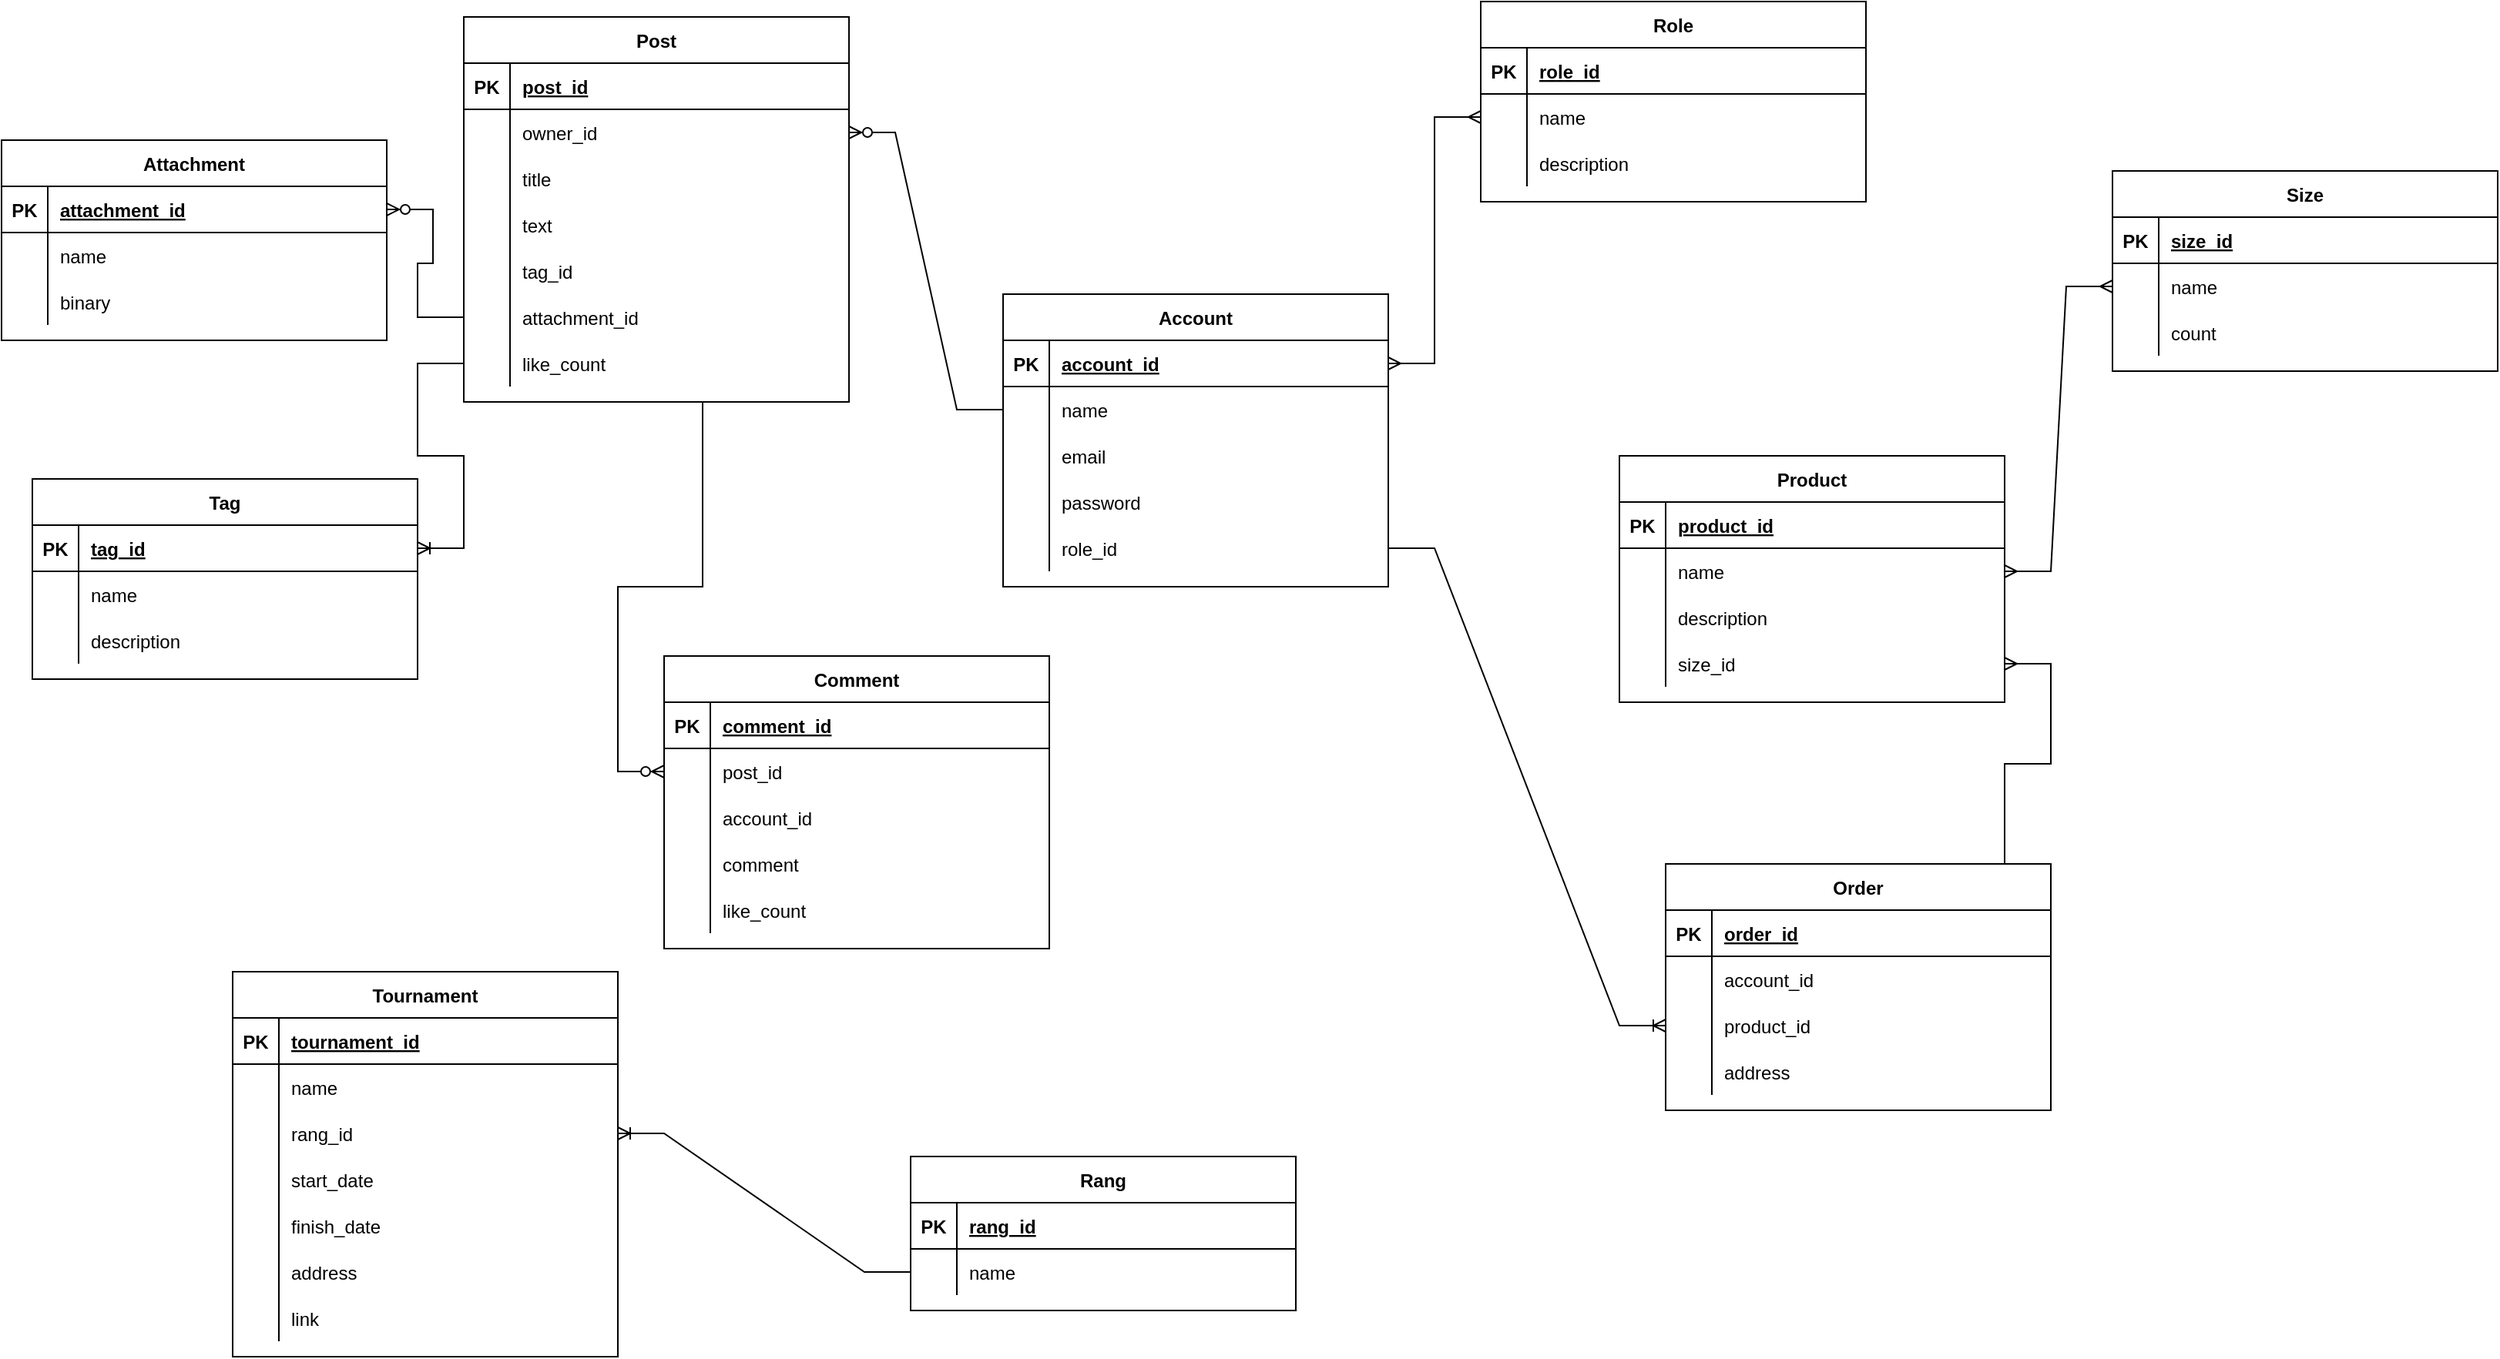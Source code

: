<mxfile version="28.2.5">
  <diagram id="R2lEEEUBdFMjLlhIrx00" name="Page-1">
    <mxGraphModel dx="1645" dy="1590" grid="1" gridSize="10" guides="1" tooltips="1" connect="1" arrows="1" fold="1" page="1" pageScale="1" pageWidth="850" pageHeight="1100" math="0" shadow="0" extFonts="Permanent Marker^https://fonts.googleapis.com/css?family=Permanent+Marker">
      <root>
        <mxCell id="0" />
        <mxCell id="1" parent="0" />
        <mxCell id="_VSfDtJohR_kIlDMAD0G-156" value="Post" style="shape=table;startSize=30;container=1;collapsible=1;childLayout=tableLayout;fixedRows=1;rowLines=0;fontStyle=1;align=center;resizeLast=1;" vertex="1" parent="1">
          <mxGeometry x="1580" y="160" width="250" height="250" as="geometry" />
        </mxCell>
        <mxCell id="_VSfDtJohR_kIlDMAD0G-157" value="" style="shape=partialRectangle;collapsible=0;dropTarget=0;pointerEvents=0;fillColor=none;points=[[0,0.5],[1,0.5]];portConstraint=eastwest;top=0;left=0;right=0;bottom=1;" vertex="1" parent="_VSfDtJohR_kIlDMAD0G-156">
          <mxGeometry y="30" width="250" height="30" as="geometry" />
        </mxCell>
        <mxCell id="_VSfDtJohR_kIlDMAD0G-158" value="PK" style="shape=partialRectangle;overflow=hidden;connectable=0;fillColor=none;top=0;left=0;bottom=0;right=0;fontStyle=1;" vertex="1" parent="_VSfDtJohR_kIlDMAD0G-157">
          <mxGeometry width="30" height="30" as="geometry">
            <mxRectangle width="30" height="30" as="alternateBounds" />
          </mxGeometry>
        </mxCell>
        <mxCell id="_VSfDtJohR_kIlDMAD0G-159" value="post_id" style="shape=partialRectangle;overflow=hidden;connectable=0;fillColor=none;top=0;left=0;bottom=0;right=0;align=left;spacingLeft=6;fontStyle=5;" vertex="1" parent="_VSfDtJohR_kIlDMAD0G-157">
          <mxGeometry x="30" width="220" height="30" as="geometry">
            <mxRectangle width="220" height="30" as="alternateBounds" />
          </mxGeometry>
        </mxCell>
        <mxCell id="_VSfDtJohR_kIlDMAD0G-160" value="" style="shape=partialRectangle;collapsible=0;dropTarget=0;pointerEvents=0;fillColor=none;points=[[0,0.5],[1,0.5]];portConstraint=eastwest;top=0;left=0;right=0;bottom=0;" vertex="1" parent="_VSfDtJohR_kIlDMAD0G-156">
          <mxGeometry y="60" width="250" height="30" as="geometry" />
        </mxCell>
        <mxCell id="_VSfDtJohR_kIlDMAD0G-161" value="" style="shape=partialRectangle;overflow=hidden;connectable=0;fillColor=none;top=0;left=0;bottom=0;right=0;" vertex="1" parent="_VSfDtJohR_kIlDMAD0G-160">
          <mxGeometry width="30" height="30" as="geometry">
            <mxRectangle width="30" height="30" as="alternateBounds" />
          </mxGeometry>
        </mxCell>
        <mxCell id="_VSfDtJohR_kIlDMAD0G-162" value="owner_id" style="shape=partialRectangle;overflow=hidden;connectable=0;fillColor=none;top=0;left=0;bottom=0;right=0;align=left;spacingLeft=6;" vertex="1" parent="_VSfDtJohR_kIlDMAD0G-160">
          <mxGeometry x="30" width="220" height="30" as="geometry">
            <mxRectangle width="220" height="30" as="alternateBounds" />
          </mxGeometry>
        </mxCell>
        <mxCell id="_VSfDtJohR_kIlDMAD0G-163" style="shape=partialRectangle;collapsible=0;dropTarget=0;pointerEvents=0;fillColor=none;points=[[0,0.5],[1,0.5]];portConstraint=eastwest;top=0;left=0;right=0;bottom=0;" vertex="1" parent="_VSfDtJohR_kIlDMAD0G-156">
          <mxGeometry y="90" width="250" height="30" as="geometry" />
        </mxCell>
        <mxCell id="_VSfDtJohR_kIlDMAD0G-164" style="shape=partialRectangle;overflow=hidden;connectable=0;fillColor=none;top=0;left=0;bottom=0;right=0;" vertex="1" parent="_VSfDtJohR_kIlDMAD0G-163">
          <mxGeometry width="30" height="30" as="geometry">
            <mxRectangle width="30" height="30" as="alternateBounds" />
          </mxGeometry>
        </mxCell>
        <mxCell id="_VSfDtJohR_kIlDMAD0G-165" value="title" style="shape=partialRectangle;overflow=hidden;connectable=0;fillColor=none;top=0;left=0;bottom=0;right=0;align=left;spacingLeft=6;" vertex="1" parent="_VSfDtJohR_kIlDMAD0G-163">
          <mxGeometry x="30" width="220" height="30" as="geometry">
            <mxRectangle width="220" height="30" as="alternateBounds" />
          </mxGeometry>
        </mxCell>
        <mxCell id="_VSfDtJohR_kIlDMAD0G-166" style="shape=partialRectangle;collapsible=0;dropTarget=0;pointerEvents=0;fillColor=none;points=[[0,0.5],[1,0.5]];portConstraint=eastwest;top=0;left=0;right=0;bottom=0;" vertex="1" parent="_VSfDtJohR_kIlDMAD0G-156">
          <mxGeometry y="120" width="250" height="30" as="geometry" />
        </mxCell>
        <mxCell id="_VSfDtJohR_kIlDMAD0G-167" style="shape=partialRectangle;overflow=hidden;connectable=0;fillColor=none;top=0;left=0;bottom=0;right=0;" vertex="1" parent="_VSfDtJohR_kIlDMAD0G-166">
          <mxGeometry width="30" height="30" as="geometry">
            <mxRectangle width="30" height="30" as="alternateBounds" />
          </mxGeometry>
        </mxCell>
        <mxCell id="_VSfDtJohR_kIlDMAD0G-168" value="text" style="shape=partialRectangle;overflow=hidden;connectable=0;fillColor=none;top=0;left=0;bottom=0;right=0;align=left;spacingLeft=6;" vertex="1" parent="_VSfDtJohR_kIlDMAD0G-166">
          <mxGeometry x="30" width="220" height="30" as="geometry">
            <mxRectangle width="220" height="30" as="alternateBounds" />
          </mxGeometry>
        </mxCell>
        <mxCell id="_VSfDtJohR_kIlDMAD0G-169" style="shape=partialRectangle;collapsible=0;dropTarget=0;pointerEvents=0;fillColor=none;points=[[0,0.5],[1,0.5]];portConstraint=eastwest;top=0;left=0;right=0;bottom=0;" vertex="1" parent="_VSfDtJohR_kIlDMAD0G-156">
          <mxGeometry y="150" width="250" height="30" as="geometry" />
        </mxCell>
        <mxCell id="_VSfDtJohR_kIlDMAD0G-170" style="shape=partialRectangle;overflow=hidden;connectable=0;fillColor=none;top=0;left=0;bottom=0;right=0;" vertex="1" parent="_VSfDtJohR_kIlDMAD0G-169">
          <mxGeometry width="30" height="30" as="geometry">
            <mxRectangle width="30" height="30" as="alternateBounds" />
          </mxGeometry>
        </mxCell>
        <mxCell id="_VSfDtJohR_kIlDMAD0G-171" value="tag_id" style="shape=partialRectangle;overflow=hidden;connectable=0;fillColor=none;top=0;left=0;bottom=0;right=0;align=left;spacingLeft=6;" vertex="1" parent="_VSfDtJohR_kIlDMAD0G-169">
          <mxGeometry x="30" width="220" height="30" as="geometry">
            <mxRectangle width="220" height="30" as="alternateBounds" />
          </mxGeometry>
        </mxCell>
        <mxCell id="_VSfDtJohR_kIlDMAD0G-172" style="shape=partialRectangle;collapsible=0;dropTarget=0;pointerEvents=0;fillColor=none;points=[[0,0.5],[1,0.5]];portConstraint=eastwest;top=0;left=0;right=0;bottom=0;" vertex="1" parent="_VSfDtJohR_kIlDMAD0G-156">
          <mxGeometry y="180" width="250" height="30" as="geometry" />
        </mxCell>
        <mxCell id="_VSfDtJohR_kIlDMAD0G-173" style="shape=partialRectangle;overflow=hidden;connectable=0;fillColor=none;top=0;left=0;bottom=0;right=0;" vertex="1" parent="_VSfDtJohR_kIlDMAD0G-172">
          <mxGeometry width="30" height="30" as="geometry">
            <mxRectangle width="30" height="30" as="alternateBounds" />
          </mxGeometry>
        </mxCell>
        <mxCell id="_VSfDtJohR_kIlDMAD0G-174" value="attachment_id" style="shape=partialRectangle;overflow=hidden;connectable=0;fillColor=none;top=0;left=0;bottom=0;right=0;align=left;spacingLeft=6;" vertex="1" parent="_VSfDtJohR_kIlDMAD0G-172">
          <mxGeometry x="30" width="220" height="30" as="geometry">
            <mxRectangle width="220" height="30" as="alternateBounds" />
          </mxGeometry>
        </mxCell>
        <mxCell id="_VSfDtJohR_kIlDMAD0G-175" style="shape=partialRectangle;collapsible=0;dropTarget=0;pointerEvents=0;fillColor=none;points=[[0,0.5],[1,0.5]];portConstraint=eastwest;top=0;left=0;right=0;bottom=0;" vertex="1" parent="_VSfDtJohR_kIlDMAD0G-156">
          <mxGeometry y="210" width="250" height="30" as="geometry" />
        </mxCell>
        <mxCell id="_VSfDtJohR_kIlDMAD0G-176" style="shape=partialRectangle;overflow=hidden;connectable=0;fillColor=none;top=0;left=0;bottom=0;right=0;" vertex="1" parent="_VSfDtJohR_kIlDMAD0G-175">
          <mxGeometry width="30" height="30" as="geometry">
            <mxRectangle width="30" height="30" as="alternateBounds" />
          </mxGeometry>
        </mxCell>
        <mxCell id="_VSfDtJohR_kIlDMAD0G-177" value="like_count" style="shape=partialRectangle;overflow=hidden;connectable=0;fillColor=none;top=0;left=0;bottom=0;right=0;align=left;spacingLeft=6;" vertex="1" parent="_VSfDtJohR_kIlDMAD0G-175">
          <mxGeometry x="30" width="220" height="30" as="geometry">
            <mxRectangle width="220" height="30" as="alternateBounds" />
          </mxGeometry>
        </mxCell>
        <mxCell id="_VSfDtJohR_kIlDMAD0G-178" value="Attachment" style="shape=table;startSize=30;container=1;collapsible=1;childLayout=tableLayout;fixedRows=1;rowLines=0;fontStyle=1;align=center;resizeLast=1;" vertex="1" parent="1">
          <mxGeometry x="1280" y="240" width="250" height="130" as="geometry" />
        </mxCell>
        <mxCell id="_VSfDtJohR_kIlDMAD0G-179" value="" style="shape=partialRectangle;collapsible=0;dropTarget=0;pointerEvents=0;fillColor=none;points=[[0,0.5],[1,0.5]];portConstraint=eastwest;top=0;left=0;right=0;bottom=1;" vertex="1" parent="_VSfDtJohR_kIlDMAD0G-178">
          <mxGeometry y="30" width="250" height="30" as="geometry" />
        </mxCell>
        <mxCell id="_VSfDtJohR_kIlDMAD0G-180" value="PK" style="shape=partialRectangle;overflow=hidden;connectable=0;fillColor=none;top=0;left=0;bottom=0;right=0;fontStyle=1;" vertex="1" parent="_VSfDtJohR_kIlDMAD0G-179">
          <mxGeometry width="30" height="30" as="geometry">
            <mxRectangle width="30" height="30" as="alternateBounds" />
          </mxGeometry>
        </mxCell>
        <mxCell id="_VSfDtJohR_kIlDMAD0G-181" value="attachment_id" style="shape=partialRectangle;overflow=hidden;connectable=0;fillColor=none;top=0;left=0;bottom=0;right=0;align=left;spacingLeft=6;fontStyle=5;" vertex="1" parent="_VSfDtJohR_kIlDMAD0G-179">
          <mxGeometry x="30" width="220" height="30" as="geometry">
            <mxRectangle width="220" height="30" as="alternateBounds" />
          </mxGeometry>
        </mxCell>
        <mxCell id="_VSfDtJohR_kIlDMAD0G-182" value="" style="shape=partialRectangle;collapsible=0;dropTarget=0;pointerEvents=0;fillColor=none;points=[[0,0.5],[1,0.5]];portConstraint=eastwest;top=0;left=0;right=0;bottom=0;" vertex="1" parent="_VSfDtJohR_kIlDMAD0G-178">
          <mxGeometry y="60" width="250" height="30" as="geometry" />
        </mxCell>
        <mxCell id="_VSfDtJohR_kIlDMAD0G-183" value="" style="shape=partialRectangle;overflow=hidden;connectable=0;fillColor=none;top=0;left=0;bottom=0;right=0;" vertex="1" parent="_VSfDtJohR_kIlDMAD0G-182">
          <mxGeometry width="30" height="30" as="geometry">
            <mxRectangle width="30" height="30" as="alternateBounds" />
          </mxGeometry>
        </mxCell>
        <mxCell id="_VSfDtJohR_kIlDMAD0G-184" value="name" style="shape=partialRectangle;overflow=hidden;connectable=0;fillColor=none;top=0;left=0;bottom=0;right=0;align=left;spacingLeft=6;" vertex="1" parent="_VSfDtJohR_kIlDMAD0G-182">
          <mxGeometry x="30" width="220" height="30" as="geometry">
            <mxRectangle width="220" height="30" as="alternateBounds" />
          </mxGeometry>
        </mxCell>
        <mxCell id="_VSfDtJohR_kIlDMAD0G-185" value="" style="shape=partialRectangle;collapsible=0;dropTarget=0;pointerEvents=0;fillColor=none;points=[[0,0.5],[1,0.5]];portConstraint=eastwest;top=0;left=0;right=0;bottom=0;" vertex="1" parent="_VSfDtJohR_kIlDMAD0G-178">
          <mxGeometry y="90" width="250" height="30" as="geometry" />
        </mxCell>
        <mxCell id="_VSfDtJohR_kIlDMAD0G-186" value="" style="shape=partialRectangle;overflow=hidden;connectable=0;fillColor=none;top=0;left=0;bottom=0;right=0;" vertex="1" parent="_VSfDtJohR_kIlDMAD0G-185">
          <mxGeometry width="30" height="30" as="geometry">
            <mxRectangle width="30" height="30" as="alternateBounds" />
          </mxGeometry>
        </mxCell>
        <mxCell id="_VSfDtJohR_kIlDMAD0G-187" value="binary" style="shape=partialRectangle;overflow=hidden;connectable=0;fillColor=none;top=0;left=0;bottom=0;right=0;align=left;spacingLeft=6;" vertex="1" parent="_VSfDtJohR_kIlDMAD0G-185">
          <mxGeometry x="30" width="220" height="30" as="geometry">
            <mxRectangle width="220" height="30" as="alternateBounds" />
          </mxGeometry>
        </mxCell>
        <mxCell id="_VSfDtJohR_kIlDMAD0G-188" value="Account" style="shape=table;startSize=30;container=1;collapsible=1;childLayout=tableLayout;fixedRows=1;rowLines=0;fontStyle=1;align=center;resizeLast=1;" vertex="1" parent="1">
          <mxGeometry x="1930" y="340" width="250" height="190" as="geometry" />
        </mxCell>
        <mxCell id="_VSfDtJohR_kIlDMAD0G-189" value="" style="shape=partialRectangle;collapsible=0;dropTarget=0;pointerEvents=0;fillColor=none;points=[[0,0.5],[1,0.5]];portConstraint=eastwest;top=0;left=0;right=0;bottom=1;" vertex="1" parent="_VSfDtJohR_kIlDMAD0G-188">
          <mxGeometry y="30" width="250" height="30" as="geometry" />
        </mxCell>
        <mxCell id="_VSfDtJohR_kIlDMAD0G-190" value="PK" style="shape=partialRectangle;overflow=hidden;connectable=0;fillColor=none;top=0;left=0;bottom=0;right=0;fontStyle=1;" vertex="1" parent="_VSfDtJohR_kIlDMAD0G-189">
          <mxGeometry width="30" height="30" as="geometry">
            <mxRectangle width="30" height="30" as="alternateBounds" />
          </mxGeometry>
        </mxCell>
        <mxCell id="_VSfDtJohR_kIlDMAD0G-191" value="account_id" style="shape=partialRectangle;overflow=hidden;connectable=0;fillColor=none;top=0;left=0;bottom=0;right=0;align=left;spacingLeft=6;fontStyle=5;" vertex="1" parent="_VSfDtJohR_kIlDMAD0G-189">
          <mxGeometry x="30" width="220" height="30" as="geometry">
            <mxRectangle width="220" height="30" as="alternateBounds" />
          </mxGeometry>
        </mxCell>
        <mxCell id="_VSfDtJohR_kIlDMAD0G-192" value="" style="shape=partialRectangle;collapsible=0;dropTarget=0;pointerEvents=0;fillColor=none;points=[[0,0.5],[1,0.5]];portConstraint=eastwest;top=0;left=0;right=0;bottom=0;" vertex="1" parent="_VSfDtJohR_kIlDMAD0G-188">
          <mxGeometry y="60" width="250" height="30" as="geometry" />
        </mxCell>
        <mxCell id="_VSfDtJohR_kIlDMAD0G-193" value="" style="shape=partialRectangle;overflow=hidden;connectable=0;fillColor=none;top=0;left=0;bottom=0;right=0;" vertex="1" parent="_VSfDtJohR_kIlDMAD0G-192">
          <mxGeometry width="30" height="30" as="geometry">
            <mxRectangle width="30" height="30" as="alternateBounds" />
          </mxGeometry>
        </mxCell>
        <mxCell id="_VSfDtJohR_kIlDMAD0G-194" value="name" style="shape=partialRectangle;overflow=hidden;connectable=0;fillColor=none;top=0;left=0;bottom=0;right=0;align=left;spacingLeft=6;" vertex="1" parent="_VSfDtJohR_kIlDMAD0G-192">
          <mxGeometry x="30" width="220" height="30" as="geometry">
            <mxRectangle width="220" height="30" as="alternateBounds" />
          </mxGeometry>
        </mxCell>
        <mxCell id="_VSfDtJohR_kIlDMAD0G-195" value="" style="shape=partialRectangle;collapsible=0;dropTarget=0;pointerEvents=0;fillColor=none;points=[[0,0.5],[1,0.5]];portConstraint=eastwest;top=0;left=0;right=0;bottom=0;" vertex="1" parent="_VSfDtJohR_kIlDMAD0G-188">
          <mxGeometry y="90" width="250" height="30" as="geometry" />
        </mxCell>
        <mxCell id="_VSfDtJohR_kIlDMAD0G-196" value="" style="shape=partialRectangle;overflow=hidden;connectable=0;fillColor=none;top=0;left=0;bottom=0;right=0;" vertex="1" parent="_VSfDtJohR_kIlDMAD0G-195">
          <mxGeometry width="30" height="30" as="geometry">
            <mxRectangle width="30" height="30" as="alternateBounds" />
          </mxGeometry>
        </mxCell>
        <mxCell id="_VSfDtJohR_kIlDMAD0G-197" value="email" style="shape=partialRectangle;overflow=hidden;connectable=0;fillColor=none;top=0;left=0;bottom=0;right=0;align=left;spacingLeft=6;" vertex="1" parent="_VSfDtJohR_kIlDMAD0G-195">
          <mxGeometry x="30" width="220" height="30" as="geometry">
            <mxRectangle width="220" height="30" as="alternateBounds" />
          </mxGeometry>
        </mxCell>
        <mxCell id="_VSfDtJohR_kIlDMAD0G-198" style="shape=partialRectangle;collapsible=0;dropTarget=0;pointerEvents=0;fillColor=none;points=[[0,0.5],[1,0.5]];portConstraint=eastwest;top=0;left=0;right=0;bottom=0;" vertex="1" parent="_VSfDtJohR_kIlDMAD0G-188">
          <mxGeometry y="120" width="250" height="30" as="geometry" />
        </mxCell>
        <mxCell id="_VSfDtJohR_kIlDMAD0G-199" style="shape=partialRectangle;overflow=hidden;connectable=0;fillColor=none;top=0;left=0;bottom=0;right=0;" vertex="1" parent="_VSfDtJohR_kIlDMAD0G-198">
          <mxGeometry width="30" height="30" as="geometry">
            <mxRectangle width="30" height="30" as="alternateBounds" />
          </mxGeometry>
        </mxCell>
        <mxCell id="_VSfDtJohR_kIlDMAD0G-200" value="password" style="shape=partialRectangle;overflow=hidden;connectable=0;fillColor=none;top=0;left=0;bottom=0;right=0;align=left;spacingLeft=6;" vertex="1" parent="_VSfDtJohR_kIlDMAD0G-198">
          <mxGeometry x="30" width="220" height="30" as="geometry">
            <mxRectangle width="220" height="30" as="alternateBounds" />
          </mxGeometry>
        </mxCell>
        <mxCell id="_VSfDtJohR_kIlDMAD0G-201" style="shape=partialRectangle;collapsible=0;dropTarget=0;pointerEvents=0;fillColor=none;points=[[0,0.5],[1,0.5]];portConstraint=eastwest;top=0;left=0;right=0;bottom=0;" vertex="1" parent="_VSfDtJohR_kIlDMAD0G-188">
          <mxGeometry y="150" width="250" height="30" as="geometry" />
        </mxCell>
        <mxCell id="_VSfDtJohR_kIlDMAD0G-202" style="shape=partialRectangle;overflow=hidden;connectable=0;fillColor=none;top=0;left=0;bottom=0;right=0;" vertex="1" parent="_VSfDtJohR_kIlDMAD0G-201">
          <mxGeometry width="30" height="30" as="geometry">
            <mxRectangle width="30" height="30" as="alternateBounds" />
          </mxGeometry>
        </mxCell>
        <mxCell id="_VSfDtJohR_kIlDMAD0G-203" value="role_id" style="shape=partialRectangle;overflow=hidden;connectable=0;fillColor=none;top=0;left=0;bottom=0;right=0;align=left;spacingLeft=6;" vertex="1" parent="_VSfDtJohR_kIlDMAD0G-201">
          <mxGeometry x="30" width="220" height="30" as="geometry">
            <mxRectangle width="220" height="30" as="alternateBounds" />
          </mxGeometry>
        </mxCell>
        <mxCell id="_VSfDtJohR_kIlDMAD0G-204" value="Role" style="shape=table;startSize=30;container=1;collapsible=1;childLayout=tableLayout;fixedRows=1;rowLines=0;fontStyle=1;align=center;resizeLast=1;" vertex="1" parent="1">
          <mxGeometry x="2240" y="150" width="250" height="130" as="geometry" />
        </mxCell>
        <mxCell id="_VSfDtJohR_kIlDMAD0G-205" value="" style="shape=partialRectangle;collapsible=0;dropTarget=0;pointerEvents=0;fillColor=none;points=[[0,0.5],[1,0.5]];portConstraint=eastwest;top=0;left=0;right=0;bottom=1;" vertex="1" parent="_VSfDtJohR_kIlDMAD0G-204">
          <mxGeometry y="30" width="250" height="30" as="geometry" />
        </mxCell>
        <mxCell id="_VSfDtJohR_kIlDMAD0G-206" value="PK" style="shape=partialRectangle;overflow=hidden;connectable=0;fillColor=none;top=0;left=0;bottom=0;right=0;fontStyle=1;" vertex="1" parent="_VSfDtJohR_kIlDMAD0G-205">
          <mxGeometry width="30" height="30" as="geometry">
            <mxRectangle width="30" height="30" as="alternateBounds" />
          </mxGeometry>
        </mxCell>
        <mxCell id="_VSfDtJohR_kIlDMAD0G-207" value="role_id" style="shape=partialRectangle;overflow=hidden;connectable=0;fillColor=none;top=0;left=0;bottom=0;right=0;align=left;spacingLeft=6;fontStyle=5;" vertex="1" parent="_VSfDtJohR_kIlDMAD0G-205">
          <mxGeometry x="30" width="220" height="30" as="geometry">
            <mxRectangle width="220" height="30" as="alternateBounds" />
          </mxGeometry>
        </mxCell>
        <mxCell id="_VSfDtJohR_kIlDMAD0G-208" value="" style="shape=partialRectangle;collapsible=0;dropTarget=0;pointerEvents=0;fillColor=none;points=[[0,0.5],[1,0.5]];portConstraint=eastwest;top=0;left=0;right=0;bottom=0;" vertex="1" parent="_VSfDtJohR_kIlDMAD0G-204">
          <mxGeometry y="60" width="250" height="30" as="geometry" />
        </mxCell>
        <mxCell id="_VSfDtJohR_kIlDMAD0G-209" value="" style="shape=partialRectangle;overflow=hidden;connectable=0;fillColor=none;top=0;left=0;bottom=0;right=0;" vertex="1" parent="_VSfDtJohR_kIlDMAD0G-208">
          <mxGeometry width="30" height="30" as="geometry">
            <mxRectangle width="30" height="30" as="alternateBounds" />
          </mxGeometry>
        </mxCell>
        <mxCell id="_VSfDtJohR_kIlDMAD0G-210" value="name" style="shape=partialRectangle;overflow=hidden;connectable=0;fillColor=none;top=0;left=0;bottom=0;right=0;align=left;spacingLeft=6;" vertex="1" parent="_VSfDtJohR_kIlDMAD0G-208">
          <mxGeometry x="30" width="220" height="30" as="geometry">
            <mxRectangle width="220" height="30" as="alternateBounds" />
          </mxGeometry>
        </mxCell>
        <mxCell id="_VSfDtJohR_kIlDMAD0G-211" value="" style="shape=partialRectangle;collapsible=0;dropTarget=0;pointerEvents=0;fillColor=none;points=[[0,0.5],[1,0.5]];portConstraint=eastwest;top=0;left=0;right=0;bottom=0;" vertex="1" parent="_VSfDtJohR_kIlDMAD0G-204">
          <mxGeometry y="90" width="250" height="30" as="geometry" />
        </mxCell>
        <mxCell id="_VSfDtJohR_kIlDMAD0G-212" value="" style="shape=partialRectangle;overflow=hidden;connectable=0;fillColor=none;top=0;left=0;bottom=0;right=0;" vertex="1" parent="_VSfDtJohR_kIlDMAD0G-211">
          <mxGeometry width="30" height="30" as="geometry">
            <mxRectangle width="30" height="30" as="alternateBounds" />
          </mxGeometry>
        </mxCell>
        <mxCell id="_VSfDtJohR_kIlDMAD0G-213" value="description" style="shape=partialRectangle;overflow=hidden;connectable=0;fillColor=none;top=0;left=0;bottom=0;right=0;align=left;spacingLeft=6;" vertex="1" parent="_VSfDtJohR_kIlDMAD0G-211">
          <mxGeometry x="30" width="220" height="30" as="geometry">
            <mxRectangle width="220" height="30" as="alternateBounds" />
          </mxGeometry>
        </mxCell>
        <mxCell id="_VSfDtJohR_kIlDMAD0G-214" value="Tag" style="shape=table;startSize=30;container=1;collapsible=1;childLayout=tableLayout;fixedRows=1;rowLines=0;fontStyle=1;align=center;resizeLast=1;" vertex="1" parent="1">
          <mxGeometry x="1300" y="460" width="250" height="130" as="geometry" />
        </mxCell>
        <mxCell id="_VSfDtJohR_kIlDMAD0G-215" value="" style="shape=partialRectangle;collapsible=0;dropTarget=0;pointerEvents=0;fillColor=none;points=[[0,0.5],[1,0.5]];portConstraint=eastwest;top=0;left=0;right=0;bottom=1;" vertex="1" parent="_VSfDtJohR_kIlDMAD0G-214">
          <mxGeometry y="30" width="250" height="30" as="geometry" />
        </mxCell>
        <mxCell id="_VSfDtJohR_kIlDMAD0G-216" value="PK" style="shape=partialRectangle;overflow=hidden;connectable=0;fillColor=none;top=0;left=0;bottom=0;right=0;fontStyle=1;" vertex="1" parent="_VSfDtJohR_kIlDMAD0G-215">
          <mxGeometry width="30" height="30" as="geometry">
            <mxRectangle width="30" height="30" as="alternateBounds" />
          </mxGeometry>
        </mxCell>
        <mxCell id="_VSfDtJohR_kIlDMAD0G-217" value="tag_id" style="shape=partialRectangle;overflow=hidden;connectable=0;fillColor=none;top=0;left=0;bottom=0;right=0;align=left;spacingLeft=6;fontStyle=5;" vertex="1" parent="_VSfDtJohR_kIlDMAD0G-215">
          <mxGeometry x="30" width="220" height="30" as="geometry">
            <mxRectangle width="220" height="30" as="alternateBounds" />
          </mxGeometry>
        </mxCell>
        <mxCell id="_VSfDtJohR_kIlDMAD0G-218" value="" style="shape=partialRectangle;collapsible=0;dropTarget=0;pointerEvents=0;fillColor=none;points=[[0,0.5],[1,0.5]];portConstraint=eastwest;top=0;left=0;right=0;bottom=0;" vertex="1" parent="_VSfDtJohR_kIlDMAD0G-214">
          <mxGeometry y="60" width="250" height="30" as="geometry" />
        </mxCell>
        <mxCell id="_VSfDtJohR_kIlDMAD0G-219" value="" style="shape=partialRectangle;overflow=hidden;connectable=0;fillColor=none;top=0;left=0;bottom=0;right=0;" vertex="1" parent="_VSfDtJohR_kIlDMAD0G-218">
          <mxGeometry width="30" height="30" as="geometry">
            <mxRectangle width="30" height="30" as="alternateBounds" />
          </mxGeometry>
        </mxCell>
        <mxCell id="_VSfDtJohR_kIlDMAD0G-220" value="name" style="shape=partialRectangle;overflow=hidden;connectable=0;fillColor=none;top=0;left=0;bottom=0;right=0;align=left;spacingLeft=6;" vertex="1" parent="_VSfDtJohR_kIlDMAD0G-218">
          <mxGeometry x="30" width="220" height="30" as="geometry">
            <mxRectangle width="220" height="30" as="alternateBounds" />
          </mxGeometry>
        </mxCell>
        <mxCell id="_VSfDtJohR_kIlDMAD0G-221" value="" style="shape=partialRectangle;collapsible=0;dropTarget=0;pointerEvents=0;fillColor=none;points=[[0,0.5],[1,0.5]];portConstraint=eastwest;top=0;left=0;right=0;bottom=0;" vertex="1" parent="_VSfDtJohR_kIlDMAD0G-214">
          <mxGeometry y="90" width="250" height="30" as="geometry" />
        </mxCell>
        <mxCell id="_VSfDtJohR_kIlDMAD0G-222" value="" style="shape=partialRectangle;overflow=hidden;connectable=0;fillColor=none;top=0;left=0;bottom=0;right=0;" vertex="1" parent="_VSfDtJohR_kIlDMAD0G-221">
          <mxGeometry width="30" height="30" as="geometry">
            <mxRectangle width="30" height="30" as="alternateBounds" />
          </mxGeometry>
        </mxCell>
        <mxCell id="_VSfDtJohR_kIlDMAD0G-223" value="description" style="shape=partialRectangle;overflow=hidden;connectable=0;fillColor=none;top=0;left=0;bottom=0;right=0;align=left;spacingLeft=6;" vertex="1" parent="_VSfDtJohR_kIlDMAD0G-221">
          <mxGeometry x="30" width="220" height="30" as="geometry">
            <mxRectangle width="220" height="30" as="alternateBounds" />
          </mxGeometry>
        </mxCell>
        <mxCell id="_VSfDtJohR_kIlDMAD0G-224" value="Comment" style="shape=table;startSize=30;container=1;collapsible=1;childLayout=tableLayout;fixedRows=1;rowLines=0;fontStyle=1;align=center;resizeLast=1;" vertex="1" parent="1">
          <mxGeometry x="1710" y="575" width="250" height="190" as="geometry" />
        </mxCell>
        <mxCell id="_VSfDtJohR_kIlDMAD0G-225" value="" style="shape=partialRectangle;collapsible=0;dropTarget=0;pointerEvents=0;fillColor=none;points=[[0,0.5],[1,0.5]];portConstraint=eastwest;top=0;left=0;right=0;bottom=1;" vertex="1" parent="_VSfDtJohR_kIlDMAD0G-224">
          <mxGeometry y="30" width="250" height="30" as="geometry" />
        </mxCell>
        <mxCell id="_VSfDtJohR_kIlDMAD0G-226" value="PK" style="shape=partialRectangle;overflow=hidden;connectable=0;fillColor=none;top=0;left=0;bottom=0;right=0;fontStyle=1;" vertex="1" parent="_VSfDtJohR_kIlDMAD0G-225">
          <mxGeometry width="30" height="30" as="geometry">
            <mxRectangle width="30" height="30" as="alternateBounds" />
          </mxGeometry>
        </mxCell>
        <mxCell id="_VSfDtJohR_kIlDMAD0G-227" value="comment_id" style="shape=partialRectangle;overflow=hidden;connectable=0;fillColor=none;top=0;left=0;bottom=0;right=0;align=left;spacingLeft=6;fontStyle=5;" vertex="1" parent="_VSfDtJohR_kIlDMAD0G-225">
          <mxGeometry x="30" width="220" height="30" as="geometry">
            <mxRectangle width="220" height="30" as="alternateBounds" />
          </mxGeometry>
        </mxCell>
        <mxCell id="_VSfDtJohR_kIlDMAD0G-228" value="" style="shape=partialRectangle;collapsible=0;dropTarget=0;pointerEvents=0;fillColor=none;points=[[0,0.5],[1,0.5]];portConstraint=eastwest;top=0;left=0;right=0;bottom=0;" vertex="1" parent="_VSfDtJohR_kIlDMAD0G-224">
          <mxGeometry y="60" width="250" height="30" as="geometry" />
        </mxCell>
        <mxCell id="_VSfDtJohR_kIlDMAD0G-229" value="" style="shape=partialRectangle;overflow=hidden;connectable=0;fillColor=none;top=0;left=0;bottom=0;right=0;" vertex="1" parent="_VSfDtJohR_kIlDMAD0G-228">
          <mxGeometry width="30" height="30" as="geometry">
            <mxRectangle width="30" height="30" as="alternateBounds" />
          </mxGeometry>
        </mxCell>
        <mxCell id="_VSfDtJohR_kIlDMAD0G-230" value="post_id" style="shape=partialRectangle;overflow=hidden;connectable=0;fillColor=none;top=0;left=0;bottom=0;right=0;align=left;spacingLeft=6;" vertex="1" parent="_VSfDtJohR_kIlDMAD0G-228">
          <mxGeometry x="30" width="220" height="30" as="geometry">
            <mxRectangle width="220" height="30" as="alternateBounds" />
          </mxGeometry>
        </mxCell>
        <mxCell id="_VSfDtJohR_kIlDMAD0G-231" value="" style="shape=partialRectangle;collapsible=0;dropTarget=0;pointerEvents=0;fillColor=none;points=[[0,0.5],[1,0.5]];portConstraint=eastwest;top=0;left=0;right=0;bottom=0;" vertex="1" parent="_VSfDtJohR_kIlDMAD0G-224">
          <mxGeometry y="90" width="250" height="30" as="geometry" />
        </mxCell>
        <mxCell id="_VSfDtJohR_kIlDMAD0G-232" value="" style="shape=partialRectangle;overflow=hidden;connectable=0;fillColor=none;top=0;left=0;bottom=0;right=0;" vertex="1" parent="_VSfDtJohR_kIlDMAD0G-231">
          <mxGeometry width="30" height="30" as="geometry">
            <mxRectangle width="30" height="30" as="alternateBounds" />
          </mxGeometry>
        </mxCell>
        <mxCell id="_VSfDtJohR_kIlDMAD0G-233" value="account_id" style="shape=partialRectangle;overflow=hidden;connectable=0;fillColor=none;top=0;left=0;bottom=0;right=0;align=left;spacingLeft=6;" vertex="1" parent="_VSfDtJohR_kIlDMAD0G-231">
          <mxGeometry x="30" width="220" height="30" as="geometry">
            <mxRectangle width="220" height="30" as="alternateBounds" />
          </mxGeometry>
        </mxCell>
        <mxCell id="_VSfDtJohR_kIlDMAD0G-234" style="shape=partialRectangle;collapsible=0;dropTarget=0;pointerEvents=0;fillColor=none;points=[[0,0.5],[1,0.5]];portConstraint=eastwest;top=0;left=0;right=0;bottom=0;" vertex="1" parent="_VSfDtJohR_kIlDMAD0G-224">
          <mxGeometry y="120" width="250" height="30" as="geometry" />
        </mxCell>
        <mxCell id="_VSfDtJohR_kIlDMAD0G-235" style="shape=partialRectangle;overflow=hidden;connectable=0;fillColor=none;top=0;left=0;bottom=0;right=0;" vertex="1" parent="_VSfDtJohR_kIlDMAD0G-234">
          <mxGeometry width="30" height="30" as="geometry">
            <mxRectangle width="30" height="30" as="alternateBounds" />
          </mxGeometry>
        </mxCell>
        <mxCell id="_VSfDtJohR_kIlDMAD0G-236" value="comment" style="shape=partialRectangle;overflow=hidden;connectable=0;fillColor=none;top=0;left=0;bottom=0;right=0;align=left;spacingLeft=6;" vertex="1" parent="_VSfDtJohR_kIlDMAD0G-234">
          <mxGeometry x="30" width="220" height="30" as="geometry">
            <mxRectangle width="220" height="30" as="alternateBounds" />
          </mxGeometry>
        </mxCell>
        <mxCell id="_VSfDtJohR_kIlDMAD0G-237" style="shape=partialRectangle;collapsible=0;dropTarget=0;pointerEvents=0;fillColor=none;points=[[0,0.5],[1,0.5]];portConstraint=eastwest;top=0;left=0;right=0;bottom=0;" vertex="1" parent="_VSfDtJohR_kIlDMAD0G-224">
          <mxGeometry y="150" width="250" height="30" as="geometry" />
        </mxCell>
        <mxCell id="_VSfDtJohR_kIlDMAD0G-238" style="shape=partialRectangle;overflow=hidden;connectable=0;fillColor=none;top=0;left=0;bottom=0;right=0;" vertex="1" parent="_VSfDtJohR_kIlDMAD0G-237">
          <mxGeometry width="30" height="30" as="geometry">
            <mxRectangle width="30" height="30" as="alternateBounds" />
          </mxGeometry>
        </mxCell>
        <mxCell id="_VSfDtJohR_kIlDMAD0G-239" value="like_count" style="shape=partialRectangle;overflow=hidden;connectable=0;fillColor=none;top=0;left=0;bottom=0;right=0;align=left;spacingLeft=6;" vertex="1" parent="_VSfDtJohR_kIlDMAD0G-237">
          <mxGeometry x="30" width="220" height="30" as="geometry">
            <mxRectangle width="220" height="30" as="alternateBounds" />
          </mxGeometry>
        </mxCell>
        <mxCell id="_VSfDtJohR_kIlDMAD0G-250" value="Order" style="shape=table;startSize=30;container=1;collapsible=1;childLayout=tableLayout;fixedRows=1;rowLines=0;fontStyle=1;align=center;resizeLast=1;" vertex="1" parent="1">
          <mxGeometry x="2360" y="710" width="250" height="160" as="geometry" />
        </mxCell>
        <mxCell id="_VSfDtJohR_kIlDMAD0G-251" value="" style="shape=partialRectangle;collapsible=0;dropTarget=0;pointerEvents=0;fillColor=none;points=[[0,0.5],[1,0.5]];portConstraint=eastwest;top=0;left=0;right=0;bottom=1;" vertex="1" parent="_VSfDtJohR_kIlDMAD0G-250">
          <mxGeometry y="30" width="250" height="30" as="geometry" />
        </mxCell>
        <mxCell id="_VSfDtJohR_kIlDMAD0G-252" value="PK" style="shape=partialRectangle;overflow=hidden;connectable=0;fillColor=none;top=0;left=0;bottom=0;right=0;fontStyle=1;" vertex="1" parent="_VSfDtJohR_kIlDMAD0G-251">
          <mxGeometry width="30" height="30" as="geometry">
            <mxRectangle width="30" height="30" as="alternateBounds" />
          </mxGeometry>
        </mxCell>
        <mxCell id="_VSfDtJohR_kIlDMAD0G-253" value="order_id" style="shape=partialRectangle;overflow=hidden;connectable=0;fillColor=none;top=0;left=0;bottom=0;right=0;align=left;spacingLeft=6;fontStyle=5;" vertex="1" parent="_VSfDtJohR_kIlDMAD0G-251">
          <mxGeometry x="30" width="220" height="30" as="geometry">
            <mxRectangle width="220" height="30" as="alternateBounds" />
          </mxGeometry>
        </mxCell>
        <mxCell id="_VSfDtJohR_kIlDMAD0G-254" value="" style="shape=partialRectangle;collapsible=0;dropTarget=0;pointerEvents=0;fillColor=none;points=[[0,0.5],[1,0.5]];portConstraint=eastwest;top=0;left=0;right=0;bottom=0;" vertex="1" parent="_VSfDtJohR_kIlDMAD0G-250">
          <mxGeometry y="60" width="250" height="30" as="geometry" />
        </mxCell>
        <mxCell id="_VSfDtJohR_kIlDMAD0G-255" value="" style="shape=partialRectangle;overflow=hidden;connectable=0;fillColor=none;top=0;left=0;bottom=0;right=0;" vertex="1" parent="_VSfDtJohR_kIlDMAD0G-254">
          <mxGeometry width="30" height="30" as="geometry">
            <mxRectangle width="30" height="30" as="alternateBounds" />
          </mxGeometry>
        </mxCell>
        <mxCell id="_VSfDtJohR_kIlDMAD0G-256" value="account_id" style="shape=partialRectangle;overflow=hidden;connectable=0;fillColor=none;top=0;left=0;bottom=0;right=0;align=left;spacingLeft=6;" vertex="1" parent="_VSfDtJohR_kIlDMAD0G-254">
          <mxGeometry x="30" width="220" height="30" as="geometry">
            <mxRectangle width="220" height="30" as="alternateBounds" />
          </mxGeometry>
        </mxCell>
        <mxCell id="_VSfDtJohR_kIlDMAD0G-257" value="" style="shape=partialRectangle;collapsible=0;dropTarget=0;pointerEvents=0;fillColor=none;points=[[0,0.5],[1,0.5]];portConstraint=eastwest;top=0;left=0;right=0;bottom=0;" vertex="1" parent="_VSfDtJohR_kIlDMAD0G-250">
          <mxGeometry y="90" width="250" height="30" as="geometry" />
        </mxCell>
        <mxCell id="_VSfDtJohR_kIlDMAD0G-258" value="" style="shape=partialRectangle;overflow=hidden;connectable=0;fillColor=none;top=0;left=0;bottom=0;right=0;" vertex="1" parent="_VSfDtJohR_kIlDMAD0G-257">
          <mxGeometry width="30" height="30" as="geometry">
            <mxRectangle width="30" height="30" as="alternateBounds" />
          </mxGeometry>
        </mxCell>
        <mxCell id="_VSfDtJohR_kIlDMAD0G-259" value="product_id" style="shape=partialRectangle;overflow=hidden;connectable=0;fillColor=none;top=0;left=0;bottom=0;right=0;align=left;spacingLeft=6;" vertex="1" parent="_VSfDtJohR_kIlDMAD0G-257">
          <mxGeometry x="30" width="220" height="30" as="geometry">
            <mxRectangle width="220" height="30" as="alternateBounds" />
          </mxGeometry>
        </mxCell>
        <mxCell id="_VSfDtJohR_kIlDMAD0G-260" style="shape=partialRectangle;collapsible=0;dropTarget=0;pointerEvents=0;fillColor=none;points=[[0,0.5],[1,0.5]];portConstraint=eastwest;top=0;left=0;right=0;bottom=0;" vertex="1" parent="_VSfDtJohR_kIlDMAD0G-250">
          <mxGeometry y="120" width="250" height="30" as="geometry" />
        </mxCell>
        <mxCell id="_VSfDtJohR_kIlDMAD0G-261" style="shape=partialRectangle;overflow=hidden;connectable=0;fillColor=none;top=0;left=0;bottom=0;right=0;" vertex="1" parent="_VSfDtJohR_kIlDMAD0G-260">
          <mxGeometry width="30" height="30" as="geometry">
            <mxRectangle width="30" height="30" as="alternateBounds" />
          </mxGeometry>
        </mxCell>
        <mxCell id="_VSfDtJohR_kIlDMAD0G-262" value="address" style="shape=partialRectangle;overflow=hidden;connectable=0;fillColor=none;top=0;left=0;bottom=0;right=0;align=left;spacingLeft=6;" vertex="1" parent="_VSfDtJohR_kIlDMAD0G-260">
          <mxGeometry x="30" width="220" height="30" as="geometry">
            <mxRectangle width="220" height="30" as="alternateBounds" />
          </mxGeometry>
        </mxCell>
        <mxCell id="_VSfDtJohR_kIlDMAD0G-263" value="Product" style="shape=table;startSize=30;container=1;collapsible=1;childLayout=tableLayout;fixedRows=1;rowLines=0;fontStyle=1;align=center;resizeLast=1;" vertex="1" parent="1">
          <mxGeometry x="2330" y="445" width="250" height="160" as="geometry" />
        </mxCell>
        <mxCell id="_VSfDtJohR_kIlDMAD0G-264" value="" style="shape=partialRectangle;collapsible=0;dropTarget=0;pointerEvents=0;fillColor=none;points=[[0,0.5],[1,0.5]];portConstraint=eastwest;top=0;left=0;right=0;bottom=1;" vertex="1" parent="_VSfDtJohR_kIlDMAD0G-263">
          <mxGeometry y="30" width="250" height="30" as="geometry" />
        </mxCell>
        <mxCell id="_VSfDtJohR_kIlDMAD0G-265" value="PK" style="shape=partialRectangle;overflow=hidden;connectable=0;fillColor=none;top=0;left=0;bottom=0;right=0;fontStyle=1;" vertex="1" parent="_VSfDtJohR_kIlDMAD0G-264">
          <mxGeometry width="30" height="30" as="geometry">
            <mxRectangle width="30" height="30" as="alternateBounds" />
          </mxGeometry>
        </mxCell>
        <mxCell id="_VSfDtJohR_kIlDMAD0G-266" value="product_id" style="shape=partialRectangle;overflow=hidden;connectable=0;fillColor=none;top=0;left=0;bottom=0;right=0;align=left;spacingLeft=6;fontStyle=5;" vertex="1" parent="_VSfDtJohR_kIlDMAD0G-264">
          <mxGeometry x="30" width="220" height="30" as="geometry">
            <mxRectangle width="220" height="30" as="alternateBounds" />
          </mxGeometry>
        </mxCell>
        <mxCell id="_VSfDtJohR_kIlDMAD0G-267" value="" style="shape=partialRectangle;collapsible=0;dropTarget=0;pointerEvents=0;fillColor=none;points=[[0,0.5],[1,0.5]];portConstraint=eastwest;top=0;left=0;right=0;bottom=0;" vertex="1" parent="_VSfDtJohR_kIlDMAD0G-263">
          <mxGeometry y="60" width="250" height="30" as="geometry" />
        </mxCell>
        <mxCell id="_VSfDtJohR_kIlDMAD0G-268" value="" style="shape=partialRectangle;overflow=hidden;connectable=0;fillColor=none;top=0;left=0;bottom=0;right=0;" vertex="1" parent="_VSfDtJohR_kIlDMAD0G-267">
          <mxGeometry width="30" height="30" as="geometry">
            <mxRectangle width="30" height="30" as="alternateBounds" />
          </mxGeometry>
        </mxCell>
        <mxCell id="_VSfDtJohR_kIlDMAD0G-269" value="name" style="shape=partialRectangle;overflow=hidden;connectable=0;fillColor=none;top=0;left=0;bottom=0;right=0;align=left;spacingLeft=6;" vertex="1" parent="_VSfDtJohR_kIlDMAD0G-267">
          <mxGeometry x="30" width="220" height="30" as="geometry">
            <mxRectangle width="220" height="30" as="alternateBounds" />
          </mxGeometry>
        </mxCell>
        <mxCell id="_VSfDtJohR_kIlDMAD0G-270" value="" style="shape=partialRectangle;collapsible=0;dropTarget=0;pointerEvents=0;fillColor=none;points=[[0,0.5],[1,0.5]];portConstraint=eastwest;top=0;left=0;right=0;bottom=0;" vertex="1" parent="_VSfDtJohR_kIlDMAD0G-263">
          <mxGeometry y="90" width="250" height="30" as="geometry" />
        </mxCell>
        <mxCell id="_VSfDtJohR_kIlDMAD0G-271" value="" style="shape=partialRectangle;overflow=hidden;connectable=0;fillColor=none;top=0;left=0;bottom=0;right=0;" vertex="1" parent="_VSfDtJohR_kIlDMAD0G-270">
          <mxGeometry width="30" height="30" as="geometry">
            <mxRectangle width="30" height="30" as="alternateBounds" />
          </mxGeometry>
        </mxCell>
        <mxCell id="_VSfDtJohR_kIlDMAD0G-272" value="description" style="shape=partialRectangle;overflow=hidden;connectable=0;fillColor=none;top=0;left=0;bottom=0;right=0;align=left;spacingLeft=6;" vertex="1" parent="_VSfDtJohR_kIlDMAD0G-270">
          <mxGeometry x="30" width="220" height="30" as="geometry">
            <mxRectangle width="220" height="30" as="alternateBounds" />
          </mxGeometry>
        </mxCell>
        <mxCell id="_VSfDtJohR_kIlDMAD0G-273" style="shape=partialRectangle;collapsible=0;dropTarget=0;pointerEvents=0;fillColor=none;points=[[0,0.5],[1,0.5]];portConstraint=eastwest;top=0;left=0;right=0;bottom=0;" vertex="1" parent="_VSfDtJohR_kIlDMAD0G-263">
          <mxGeometry y="120" width="250" height="30" as="geometry" />
        </mxCell>
        <mxCell id="_VSfDtJohR_kIlDMAD0G-274" style="shape=partialRectangle;overflow=hidden;connectable=0;fillColor=none;top=0;left=0;bottom=0;right=0;" vertex="1" parent="_VSfDtJohR_kIlDMAD0G-273">
          <mxGeometry width="30" height="30" as="geometry">
            <mxRectangle width="30" height="30" as="alternateBounds" />
          </mxGeometry>
        </mxCell>
        <mxCell id="_VSfDtJohR_kIlDMAD0G-275" value="size_id" style="shape=partialRectangle;overflow=hidden;connectable=0;fillColor=none;top=0;left=0;bottom=0;right=0;align=left;spacingLeft=6;" vertex="1" parent="_VSfDtJohR_kIlDMAD0G-273">
          <mxGeometry x="30" width="220" height="30" as="geometry">
            <mxRectangle width="220" height="30" as="alternateBounds" />
          </mxGeometry>
        </mxCell>
        <mxCell id="_VSfDtJohR_kIlDMAD0G-286" value="Size" style="shape=table;startSize=30;container=1;collapsible=1;childLayout=tableLayout;fixedRows=1;rowLines=0;fontStyle=1;align=center;resizeLast=1;" vertex="1" parent="1">
          <mxGeometry x="2650" y="260" width="250" height="130" as="geometry" />
        </mxCell>
        <mxCell id="_VSfDtJohR_kIlDMAD0G-287" value="" style="shape=partialRectangle;collapsible=0;dropTarget=0;pointerEvents=0;fillColor=none;points=[[0,0.5],[1,0.5]];portConstraint=eastwest;top=0;left=0;right=0;bottom=1;" vertex="1" parent="_VSfDtJohR_kIlDMAD0G-286">
          <mxGeometry y="30" width="250" height="30" as="geometry" />
        </mxCell>
        <mxCell id="_VSfDtJohR_kIlDMAD0G-288" value="PK" style="shape=partialRectangle;overflow=hidden;connectable=0;fillColor=none;top=0;left=0;bottom=0;right=0;fontStyle=1;" vertex="1" parent="_VSfDtJohR_kIlDMAD0G-287">
          <mxGeometry width="30" height="30" as="geometry">
            <mxRectangle width="30" height="30" as="alternateBounds" />
          </mxGeometry>
        </mxCell>
        <mxCell id="_VSfDtJohR_kIlDMAD0G-289" value="size_id" style="shape=partialRectangle;overflow=hidden;connectable=0;fillColor=none;top=0;left=0;bottom=0;right=0;align=left;spacingLeft=6;fontStyle=5;" vertex="1" parent="_VSfDtJohR_kIlDMAD0G-287">
          <mxGeometry x="30" width="220" height="30" as="geometry">
            <mxRectangle width="220" height="30" as="alternateBounds" />
          </mxGeometry>
        </mxCell>
        <mxCell id="_VSfDtJohR_kIlDMAD0G-290" value="" style="shape=partialRectangle;collapsible=0;dropTarget=0;pointerEvents=0;fillColor=none;points=[[0,0.5],[1,0.5]];portConstraint=eastwest;top=0;left=0;right=0;bottom=0;" vertex="1" parent="_VSfDtJohR_kIlDMAD0G-286">
          <mxGeometry y="60" width="250" height="30" as="geometry" />
        </mxCell>
        <mxCell id="_VSfDtJohR_kIlDMAD0G-291" value="" style="shape=partialRectangle;overflow=hidden;connectable=0;fillColor=none;top=0;left=0;bottom=0;right=0;" vertex="1" parent="_VSfDtJohR_kIlDMAD0G-290">
          <mxGeometry width="30" height="30" as="geometry">
            <mxRectangle width="30" height="30" as="alternateBounds" />
          </mxGeometry>
        </mxCell>
        <mxCell id="_VSfDtJohR_kIlDMAD0G-292" value="name" style="shape=partialRectangle;overflow=hidden;connectable=0;fillColor=none;top=0;left=0;bottom=0;right=0;align=left;spacingLeft=6;" vertex="1" parent="_VSfDtJohR_kIlDMAD0G-290">
          <mxGeometry x="30" width="220" height="30" as="geometry">
            <mxRectangle width="220" height="30" as="alternateBounds" />
          </mxGeometry>
        </mxCell>
        <mxCell id="_VSfDtJohR_kIlDMAD0G-293" value="" style="shape=partialRectangle;collapsible=0;dropTarget=0;pointerEvents=0;fillColor=none;points=[[0,0.5],[1,0.5]];portConstraint=eastwest;top=0;left=0;right=0;bottom=0;" vertex="1" parent="_VSfDtJohR_kIlDMAD0G-286">
          <mxGeometry y="90" width="250" height="30" as="geometry" />
        </mxCell>
        <mxCell id="_VSfDtJohR_kIlDMAD0G-294" value="" style="shape=partialRectangle;overflow=hidden;connectable=0;fillColor=none;top=0;left=0;bottom=0;right=0;" vertex="1" parent="_VSfDtJohR_kIlDMAD0G-293">
          <mxGeometry width="30" height="30" as="geometry">
            <mxRectangle width="30" height="30" as="alternateBounds" />
          </mxGeometry>
        </mxCell>
        <mxCell id="_VSfDtJohR_kIlDMAD0G-295" value="count" style="shape=partialRectangle;overflow=hidden;connectable=0;fillColor=none;top=0;left=0;bottom=0;right=0;align=left;spacingLeft=6;" vertex="1" parent="_VSfDtJohR_kIlDMAD0G-293">
          <mxGeometry x="30" width="220" height="30" as="geometry">
            <mxRectangle width="220" height="30" as="alternateBounds" />
          </mxGeometry>
        </mxCell>
        <mxCell id="_VSfDtJohR_kIlDMAD0G-296" value="Tournament" style="shape=table;startSize=30;container=1;collapsible=1;childLayout=tableLayout;fixedRows=1;rowLines=0;fontStyle=1;align=center;resizeLast=1;" vertex="1" parent="1">
          <mxGeometry x="1430" y="780" width="250" height="250" as="geometry" />
        </mxCell>
        <mxCell id="_VSfDtJohR_kIlDMAD0G-297" value="" style="shape=partialRectangle;collapsible=0;dropTarget=0;pointerEvents=0;fillColor=none;points=[[0,0.5],[1,0.5]];portConstraint=eastwest;top=0;left=0;right=0;bottom=1;" vertex="1" parent="_VSfDtJohR_kIlDMAD0G-296">
          <mxGeometry y="30" width="250" height="30" as="geometry" />
        </mxCell>
        <mxCell id="_VSfDtJohR_kIlDMAD0G-298" value="PK" style="shape=partialRectangle;overflow=hidden;connectable=0;fillColor=none;top=0;left=0;bottom=0;right=0;fontStyle=1;" vertex="1" parent="_VSfDtJohR_kIlDMAD0G-297">
          <mxGeometry width="30" height="30" as="geometry">
            <mxRectangle width="30" height="30" as="alternateBounds" />
          </mxGeometry>
        </mxCell>
        <mxCell id="_VSfDtJohR_kIlDMAD0G-299" value="tournament_id" style="shape=partialRectangle;overflow=hidden;connectable=0;fillColor=none;top=0;left=0;bottom=0;right=0;align=left;spacingLeft=6;fontStyle=5;" vertex="1" parent="_VSfDtJohR_kIlDMAD0G-297">
          <mxGeometry x="30" width="220" height="30" as="geometry">
            <mxRectangle width="220" height="30" as="alternateBounds" />
          </mxGeometry>
        </mxCell>
        <mxCell id="_VSfDtJohR_kIlDMAD0G-300" value="" style="shape=partialRectangle;collapsible=0;dropTarget=0;pointerEvents=0;fillColor=none;points=[[0,0.5],[1,0.5]];portConstraint=eastwest;top=0;left=0;right=0;bottom=0;" vertex="1" parent="_VSfDtJohR_kIlDMAD0G-296">
          <mxGeometry y="60" width="250" height="30" as="geometry" />
        </mxCell>
        <mxCell id="_VSfDtJohR_kIlDMAD0G-301" value="" style="shape=partialRectangle;overflow=hidden;connectable=0;fillColor=none;top=0;left=0;bottom=0;right=0;" vertex="1" parent="_VSfDtJohR_kIlDMAD0G-300">
          <mxGeometry width="30" height="30" as="geometry">
            <mxRectangle width="30" height="30" as="alternateBounds" />
          </mxGeometry>
        </mxCell>
        <mxCell id="_VSfDtJohR_kIlDMAD0G-302" value="name" style="shape=partialRectangle;overflow=hidden;connectable=0;fillColor=none;top=0;left=0;bottom=0;right=0;align=left;spacingLeft=6;" vertex="1" parent="_VSfDtJohR_kIlDMAD0G-300">
          <mxGeometry x="30" width="220" height="30" as="geometry">
            <mxRectangle width="220" height="30" as="alternateBounds" />
          </mxGeometry>
        </mxCell>
        <mxCell id="_VSfDtJohR_kIlDMAD0G-303" value="" style="shape=partialRectangle;collapsible=0;dropTarget=0;pointerEvents=0;fillColor=none;points=[[0,0.5],[1,0.5]];portConstraint=eastwest;top=0;left=0;right=0;bottom=0;" vertex="1" parent="_VSfDtJohR_kIlDMAD0G-296">
          <mxGeometry y="90" width="250" height="30" as="geometry" />
        </mxCell>
        <mxCell id="_VSfDtJohR_kIlDMAD0G-304" value="" style="shape=partialRectangle;overflow=hidden;connectable=0;fillColor=none;top=0;left=0;bottom=0;right=0;" vertex="1" parent="_VSfDtJohR_kIlDMAD0G-303">
          <mxGeometry width="30" height="30" as="geometry">
            <mxRectangle width="30" height="30" as="alternateBounds" />
          </mxGeometry>
        </mxCell>
        <mxCell id="_VSfDtJohR_kIlDMAD0G-305" value="rang_id" style="shape=partialRectangle;overflow=hidden;connectable=0;fillColor=none;top=0;left=0;bottom=0;right=0;align=left;spacingLeft=6;" vertex="1" parent="_VSfDtJohR_kIlDMAD0G-303">
          <mxGeometry x="30" width="220" height="30" as="geometry">
            <mxRectangle width="220" height="30" as="alternateBounds" />
          </mxGeometry>
        </mxCell>
        <mxCell id="_VSfDtJohR_kIlDMAD0G-306" style="shape=partialRectangle;collapsible=0;dropTarget=0;pointerEvents=0;fillColor=none;points=[[0,0.5],[1,0.5]];portConstraint=eastwest;top=0;left=0;right=0;bottom=0;" vertex="1" parent="_VSfDtJohR_kIlDMAD0G-296">
          <mxGeometry y="120" width="250" height="30" as="geometry" />
        </mxCell>
        <mxCell id="_VSfDtJohR_kIlDMAD0G-307" style="shape=partialRectangle;overflow=hidden;connectable=0;fillColor=none;top=0;left=0;bottom=0;right=0;" vertex="1" parent="_VSfDtJohR_kIlDMAD0G-306">
          <mxGeometry width="30" height="30" as="geometry">
            <mxRectangle width="30" height="30" as="alternateBounds" />
          </mxGeometry>
        </mxCell>
        <mxCell id="_VSfDtJohR_kIlDMAD0G-308" value="start_date" style="shape=partialRectangle;overflow=hidden;connectable=0;fillColor=none;top=0;left=0;bottom=0;right=0;align=left;spacingLeft=6;" vertex="1" parent="_VSfDtJohR_kIlDMAD0G-306">
          <mxGeometry x="30" width="220" height="30" as="geometry">
            <mxRectangle width="220" height="30" as="alternateBounds" />
          </mxGeometry>
        </mxCell>
        <mxCell id="_VSfDtJohR_kIlDMAD0G-309" style="shape=partialRectangle;collapsible=0;dropTarget=0;pointerEvents=0;fillColor=none;points=[[0,0.5],[1,0.5]];portConstraint=eastwest;top=0;left=0;right=0;bottom=0;" vertex="1" parent="_VSfDtJohR_kIlDMAD0G-296">
          <mxGeometry y="150" width="250" height="30" as="geometry" />
        </mxCell>
        <mxCell id="_VSfDtJohR_kIlDMAD0G-310" style="shape=partialRectangle;overflow=hidden;connectable=0;fillColor=none;top=0;left=0;bottom=0;right=0;" vertex="1" parent="_VSfDtJohR_kIlDMAD0G-309">
          <mxGeometry width="30" height="30" as="geometry">
            <mxRectangle width="30" height="30" as="alternateBounds" />
          </mxGeometry>
        </mxCell>
        <mxCell id="_VSfDtJohR_kIlDMAD0G-311" value="finish_date" style="shape=partialRectangle;overflow=hidden;connectable=0;fillColor=none;top=0;left=0;bottom=0;right=0;align=left;spacingLeft=6;" vertex="1" parent="_VSfDtJohR_kIlDMAD0G-309">
          <mxGeometry x="30" width="220" height="30" as="geometry">
            <mxRectangle width="220" height="30" as="alternateBounds" />
          </mxGeometry>
        </mxCell>
        <mxCell id="_VSfDtJohR_kIlDMAD0G-312" style="shape=partialRectangle;collapsible=0;dropTarget=0;pointerEvents=0;fillColor=none;points=[[0,0.5],[1,0.5]];portConstraint=eastwest;top=0;left=0;right=0;bottom=0;" vertex="1" parent="_VSfDtJohR_kIlDMAD0G-296">
          <mxGeometry y="180" width="250" height="30" as="geometry" />
        </mxCell>
        <mxCell id="_VSfDtJohR_kIlDMAD0G-313" style="shape=partialRectangle;overflow=hidden;connectable=0;fillColor=none;top=0;left=0;bottom=0;right=0;" vertex="1" parent="_VSfDtJohR_kIlDMAD0G-312">
          <mxGeometry width="30" height="30" as="geometry">
            <mxRectangle width="30" height="30" as="alternateBounds" />
          </mxGeometry>
        </mxCell>
        <mxCell id="_VSfDtJohR_kIlDMAD0G-314" value="address" style="shape=partialRectangle;overflow=hidden;connectable=0;fillColor=none;top=0;left=0;bottom=0;right=0;align=left;spacingLeft=6;" vertex="1" parent="_VSfDtJohR_kIlDMAD0G-312">
          <mxGeometry x="30" width="220" height="30" as="geometry">
            <mxRectangle width="220" height="30" as="alternateBounds" />
          </mxGeometry>
        </mxCell>
        <mxCell id="_VSfDtJohR_kIlDMAD0G-315" style="shape=partialRectangle;collapsible=0;dropTarget=0;pointerEvents=0;fillColor=none;points=[[0,0.5],[1,0.5]];portConstraint=eastwest;top=0;left=0;right=0;bottom=0;" vertex="1" parent="_VSfDtJohR_kIlDMAD0G-296">
          <mxGeometry y="210" width="250" height="30" as="geometry" />
        </mxCell>
        <mxCell id="_VSfDtJohR_kIlDMAD0G-316" style="shape=partialRectangle;overflow=hidden;connectable=0;fillColor=none;top=0;left=0;bottom=0;right=0;" vertex="1" parent="_VSfDtJohR_kIlDMAD0G-315">
          <mxGeometry width="30" height="30" as="geometry">
            <mxRectangle width="30" height="30" as="alternateBounds" />
          </mxGeometry>
        </mxCell>
        <mxCell id="_VSfDtJohR_kIlDMAD0G-317" value="link" style="shape=partialRectangle;overflow=hidden;connectable=0;fillColor=none;top=0;left=0;bottom=0;right=0;align=left;spacingLeft=6;" vertex="1" parent="_VSfDtJohR_kIlDMAD0G-315">
          <mxGeometry x="30" width="220" height="30" as="geometry">
            <mxRectangle width="220" height="30" as="alternateBounds" />
          </mxGeometry>
        </mxCell>
        <mxCell id="_VSfDtJohR_kIlDMAD0G-318" value="Rang" style="shape=table;startSize=30;container=1;collapsible=1;childLayout=tableLayout;fixedRows=1;rowLines=0;fontStyle=1;align=center;resizeLast=1;" vertex="1" parent="1">
          <mxGeometry x="1870" y="900" width="250" height="100" as="geometry" />
        </mxCell>
        <mxCell id="_VSfDtJohR_kIlDMAD0G-319" value="" style="shape=partialRectangle;collapsible=0;dropTarget=0;pointerEvents=0;fillColor=none;points=[[0,0.5],[1,0.5]];portConstraint=eastwest;top=0;left=0;right=0;bottom=1;" vertex="1" parent="_VSfDtJohR_kIlDMAD0G-318">
          <mxGeometry y="30" width="250" height="30" as="geometry" />
        </mxCell>
        <mxCell id="_VSfDtJohR_kIlDMAD0G-320" value="PK" style="shape=partialRectangle;overflow=hidden;connectable=0;fillColor=none;top=0;left=0;bottom=0;right=0;fontStyle=1;" vertex="1" parent="_VSfDtJohR_kIlDMAD0G-319">
          <mxGeometry width="30" height="30" as="geometry">
            <mxRectangle width="30" height="30" as="alternateBounds" />
          </mxGeometry>
        </mxCell>
        <mxCell id="_VSfDtJohR_kIlDMAD0G-321" value="rang_id" style="shape=partialRectangle;overflow=hidden;connectable=0;fillColor=none;top=0;left=0;bottom=0;right=0;align=left;spacingLeft=6;fontStyle=5;" vertex="1" parent="_VSfDtJohR_kIlDMAD0G-319">
          <mxGeometry x="30" width="220" height="30" as="geometry">
            <mxRectangle width="220" height="30" as="alternateBounds" />
          </mxGeometry>
        </mxCell>
        <mxCell id="_VSfDtJohR_kIlDMAD0G-322" value="" style="shape=partialRectangle;collapsible=0;dropTarget=0;pointerEvents=0;fillColor=none;points=[[0,0.5],[1,0.5]];portConstraint=eastwest;top=0;left=0;right=0;bottom=0;" vertex="1" parent="_VSfDtJohR_kIlDMAD0G-318">
          <mxGeometry y="60" width="250" height="30" as="geometry" />
        </mxCell>
        <mxCell id="_VSfDtJohR_kIlDMAD0G-323" value="" style="shape=partialRectangle;overflow=hidden;connectable=0;fillColor=none;top=0;left=0;bottom=0;right=0;" vertex="1" parent="_VSfDtJohR_kIlDMAD0G-322">
          <mxGeometry width="30" height="30" as="geometry">
            <mxRectangle width="30" height="30" as="alternateBounds" />
          </mxGeometry>
        </mxCell>
        <mxCell id="_VSfDtJohR_kIlDMAD0G-324" value="name" style="shape=partialRectangle;overflow=hidden;connectable=0;fillColor=none;top=0;left=0;bottom=0;right=0;align=left;spacingLeft=6;" vertex="1" parent="_VSfDtJohR_kIlDMAD0G-322">
          <mxGeometry x="30" width="220" height="30" as="geometry">
            <mxRectangle width="220" height="30" as="alternateBounds" />
          </mxGeometry>
        </mxCell>
        <mxCell id="_VSfDtJohR_kIlDMAD0G-325" value="" style="edgeStyle=entityRelationEdgeStyle;fontSize=12;html=1;endArrow=ERzeroToMany;endFill=1;rounded=0;exitX=0;exitY=0.5;exitDx=0;exitDy=0;entryX=1;entryY=0.5;entryDx=0;entryDy=0;" edge="1" parent="1" source="_VSfDtJohR_kIlDMAD0G-172" target="_VSfDtJohR_kIlDMAD0G-179">
          <mxGeometry width="100" height="100" relative="1" as="geometry">
            <mxPoint x="1460" y="570" as="sourcePoint" />
            <mxPoint x="1560" y="470" as="targetPoint" />
          </mxGeometry>
        </mxCell>
        <mxCell id="_VSfDtJohR_kIlDMAD0G-326" value="" style="edgeStyle=entityRelationEdgeStyle;fontSize=12;html=1;endArrow=ERoneToMany;rounded=0;entryX=1;entryY=0.5;entryDx=0;entryDy=0;exitX=0;exitY=0.5;exitDx=0;exitDy=0;" edge="1" parent="1" source="_VSfDtJohR_kIlDMAD0G-175" target="_VSfDtJohR_kIlDMAD0G-215">
          <mxGeometry width="100" height="100" relative="1" as="geometry">
            <mxPoint x="1460" y="570" as="sourcePoint" />
            <mxPoint x="1560" y="470" as="targetPoint" />
            <Array as="points">
              <mxPoint x="1330" y="490" />
              <mxPoint x="1360" y="490" />
            </Array>
          </mxGeometry>
        </mxCell>
        <mxCell id="_VSfDtJohR_kIlDMAD0G-327" value="" style="edgeStyle=entityRelationEdgeStyle;fontSize=12;html=1;endArrow=ERzeroToMany;endFill=1;rounded=0;exitX=0.5;exitY=1;exitDx=0;exitDy=0;entryX=0;entryY=0.5;entryDx=0;entryDy=0;" edge="1" parent="1" source="_VSfDtJohR_kIlDMAD0G-156" target="_VSfDtJohR_kIlDMAD0G-228">
          <mxGeometry width="100" height="100" relative="1" as="geometry">
            <mxPoint x="1460" y="570" as="sourcePoint" />
            <mxPoint x="1560" y="470" as="targetPoint" />
            <Array as="points">
              <mxPoint x="1540" y="510" />
            </Array>
          </mxGeometry>
        </mxCell>
        <mxCell id="_VSfDtJohR_kIlDMAD0G-328" value="" style="edgeStyle=entityRelationEdgeStyle;fontSize=12;html=1;endArrow=ERzeroToMany;endFill=1;rounded=0;exitX=0;exitY=0.5;exitDx=0;exitDy=0;entryX=1;entryY=0.5;entryDx=0;entryDy=0;" edge="1" parent="1" source="_VSfDtJohR_kIlDMAD0G-192" target="_VSfDtJohR_kIlDMAD0G-160">
          <mxGeometry width="100" height="100" relative="1" as="geometry">
            <mxPoint x="1460" y="570" as="sourcePoint" />
            <mxPoint x="1560" y="470" as="targetPoint" />
          </mxGeometry>
        </mxCell>
        <mxCell id="_VSfDtJohR_kIlDMAD0G-329" value="" style="edgeStyle=entityRelationEdgeStyle;fontSize=12;html=1;endArrow=ERmany;startArrow=ERmany;rounded=0;entryX=0;entryY=0.5;entryDx=0;entryDy=0;exitX=1;exitY=0.5;exitDx=0;exitDy=0;" edge="1" parent="1" source="_VSfDtJohR_kIlDMAD0G-189" target="_VSfDtJohR_kIlDMAD0G-208">
          <mxGeometry width="100" height="100" relative="1" as="geometry">
            <mxPoint x="2070" y="380" as="sourcePoint" />
            <mxPoint x="2170" y="280" as="targetPoint" />
          </mxGeometry>
        </mxCell>
        <mxCell id="_VSfDtJohR_kIlDMAD0G-330" value="" style="edgeStyle=entityRelationEdgeStyle;fontSize=12;html=1;endArrow=ERoneToMany;rounded=0;exitX=0;exitY=0.5;exitDx=0;exitDy=0;entryX=1;entryY=0.5;entryDx=0;entryDy=0;" edge="1" parent="1" source="_VSfDtJohR_kIlDMAD0G-322" target="_VSfDtJohR_kIlDMAD0G-303">
          <mxGeometry width="100" height="100" relative="1" as="geometry">
            <mxPoint x="1720" y="650" as="sourcePoint" />
            <mxPoint x="1820" y="550" as="targetPoint" />
          </mxGeometry>
        </mxCell>
        <mxCell id="_VSfDtJohR_kIlDMAD0G-331" value="" style="edgeStyle=entityRelationEdgeStyle;fontSize=12;html=1;endArrow=ERmany;startArrow=ERmany;rounded=0;entryX=0;entryY=0.5;entryDx=0;entryDy=0;exitX=1;exitY=0.5;exitDx=0;exitDy=0;" edge="1" parent="1" source="_VSfDtJohR_kIlDMAD0G-267" target="_VSfDtJohR_kIlDMAD0G-290">
          <mxGeometry width="100" height="100" relative="1" as="geometry">
            <mxPoint x="2270" y="500" as="sourcePoint" />
            <mxPoint x="2370" y="400" as="targetPoint" />
          </mxGeometry>
        </mxCell>
        <mxCell id="_VSfDtJohR_kIlDMAD0G-333" value="" style="edgeStyle=entityRelationEdgeStyle;fontSize=12;html=1;endArrow=ERmany;rounded=0;exitX=1;exitY=0;exitDx=0;exitDy=0;entryX=1;entryY=0.5;entryDx=0;entryDy=0;" edge="1" parent="1" source="_VSfDtJohR_kIlDMAD0G-250" target="_VSfDtJohR_kIlDMAD0G-273">
          <mxGeometry width="100" height="100" relative="1" as="geometry">
            <mxPoint x="2270" y="640" as="sourcePoint" />
            <mxPoint x="2370" y="540" as="targetPoint" />
            <Array as="points">
              <mxPoint x="2210" y="660" />
            </Array>
          </mxGeometry>
        </mxCell>
        <mxCell id="_VSfDtJohR_kIlDMAD0G-334" value="" style="edgeStyle=entityRelationEdgeStyle;fontSize=12;html=1;endArrow=ERoneToMany;rounded=0;exitX=1;exitY=0.5;exitDx=0;exitDy=0;entryX=0;entryY=0.5;entryDx=0;entryDy=0;" edge="1" parent="1" source="_VSfDtJohR_kIlDMAD0G-201" target="_VSfDtJohR_kIlDMAD0G-257">
          <mxGeometry width="100" height="100" relative="1" as="geometry">
            <mxPoint x="2270" y="700" as="sourcePoint" />
            <mxPoint x="2370" y="600" as="targetPoint" />
          </mxGeometry>
        </mxCell>
      </root>
    </mxGraphModel>
  </diagram>
</mxfile>
